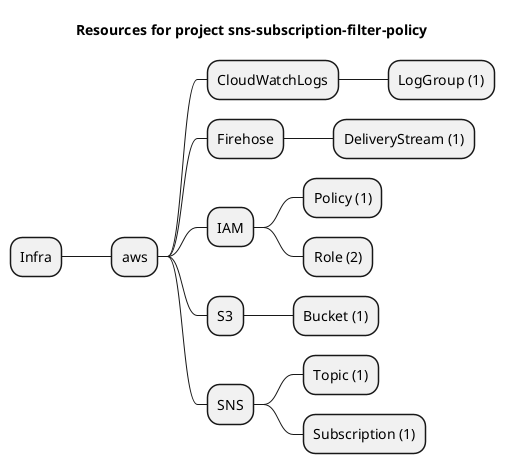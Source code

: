 @startmindmap
title Resources for project sns-subscription-filter-policy
skinparam monochrome true
+ Infra
++ aws
+++ CloudWatchLogs
++++ LogGroup (1)
+++ Firehose
++++ DeliveryStream (1)
+++ IAM
++++ Policy (1)
++++ Role (2)
+++ S3
++++ Bucket (1)
+++ SNS
++++ Topic (1)
++++ Subscription (1)
@endmindmap